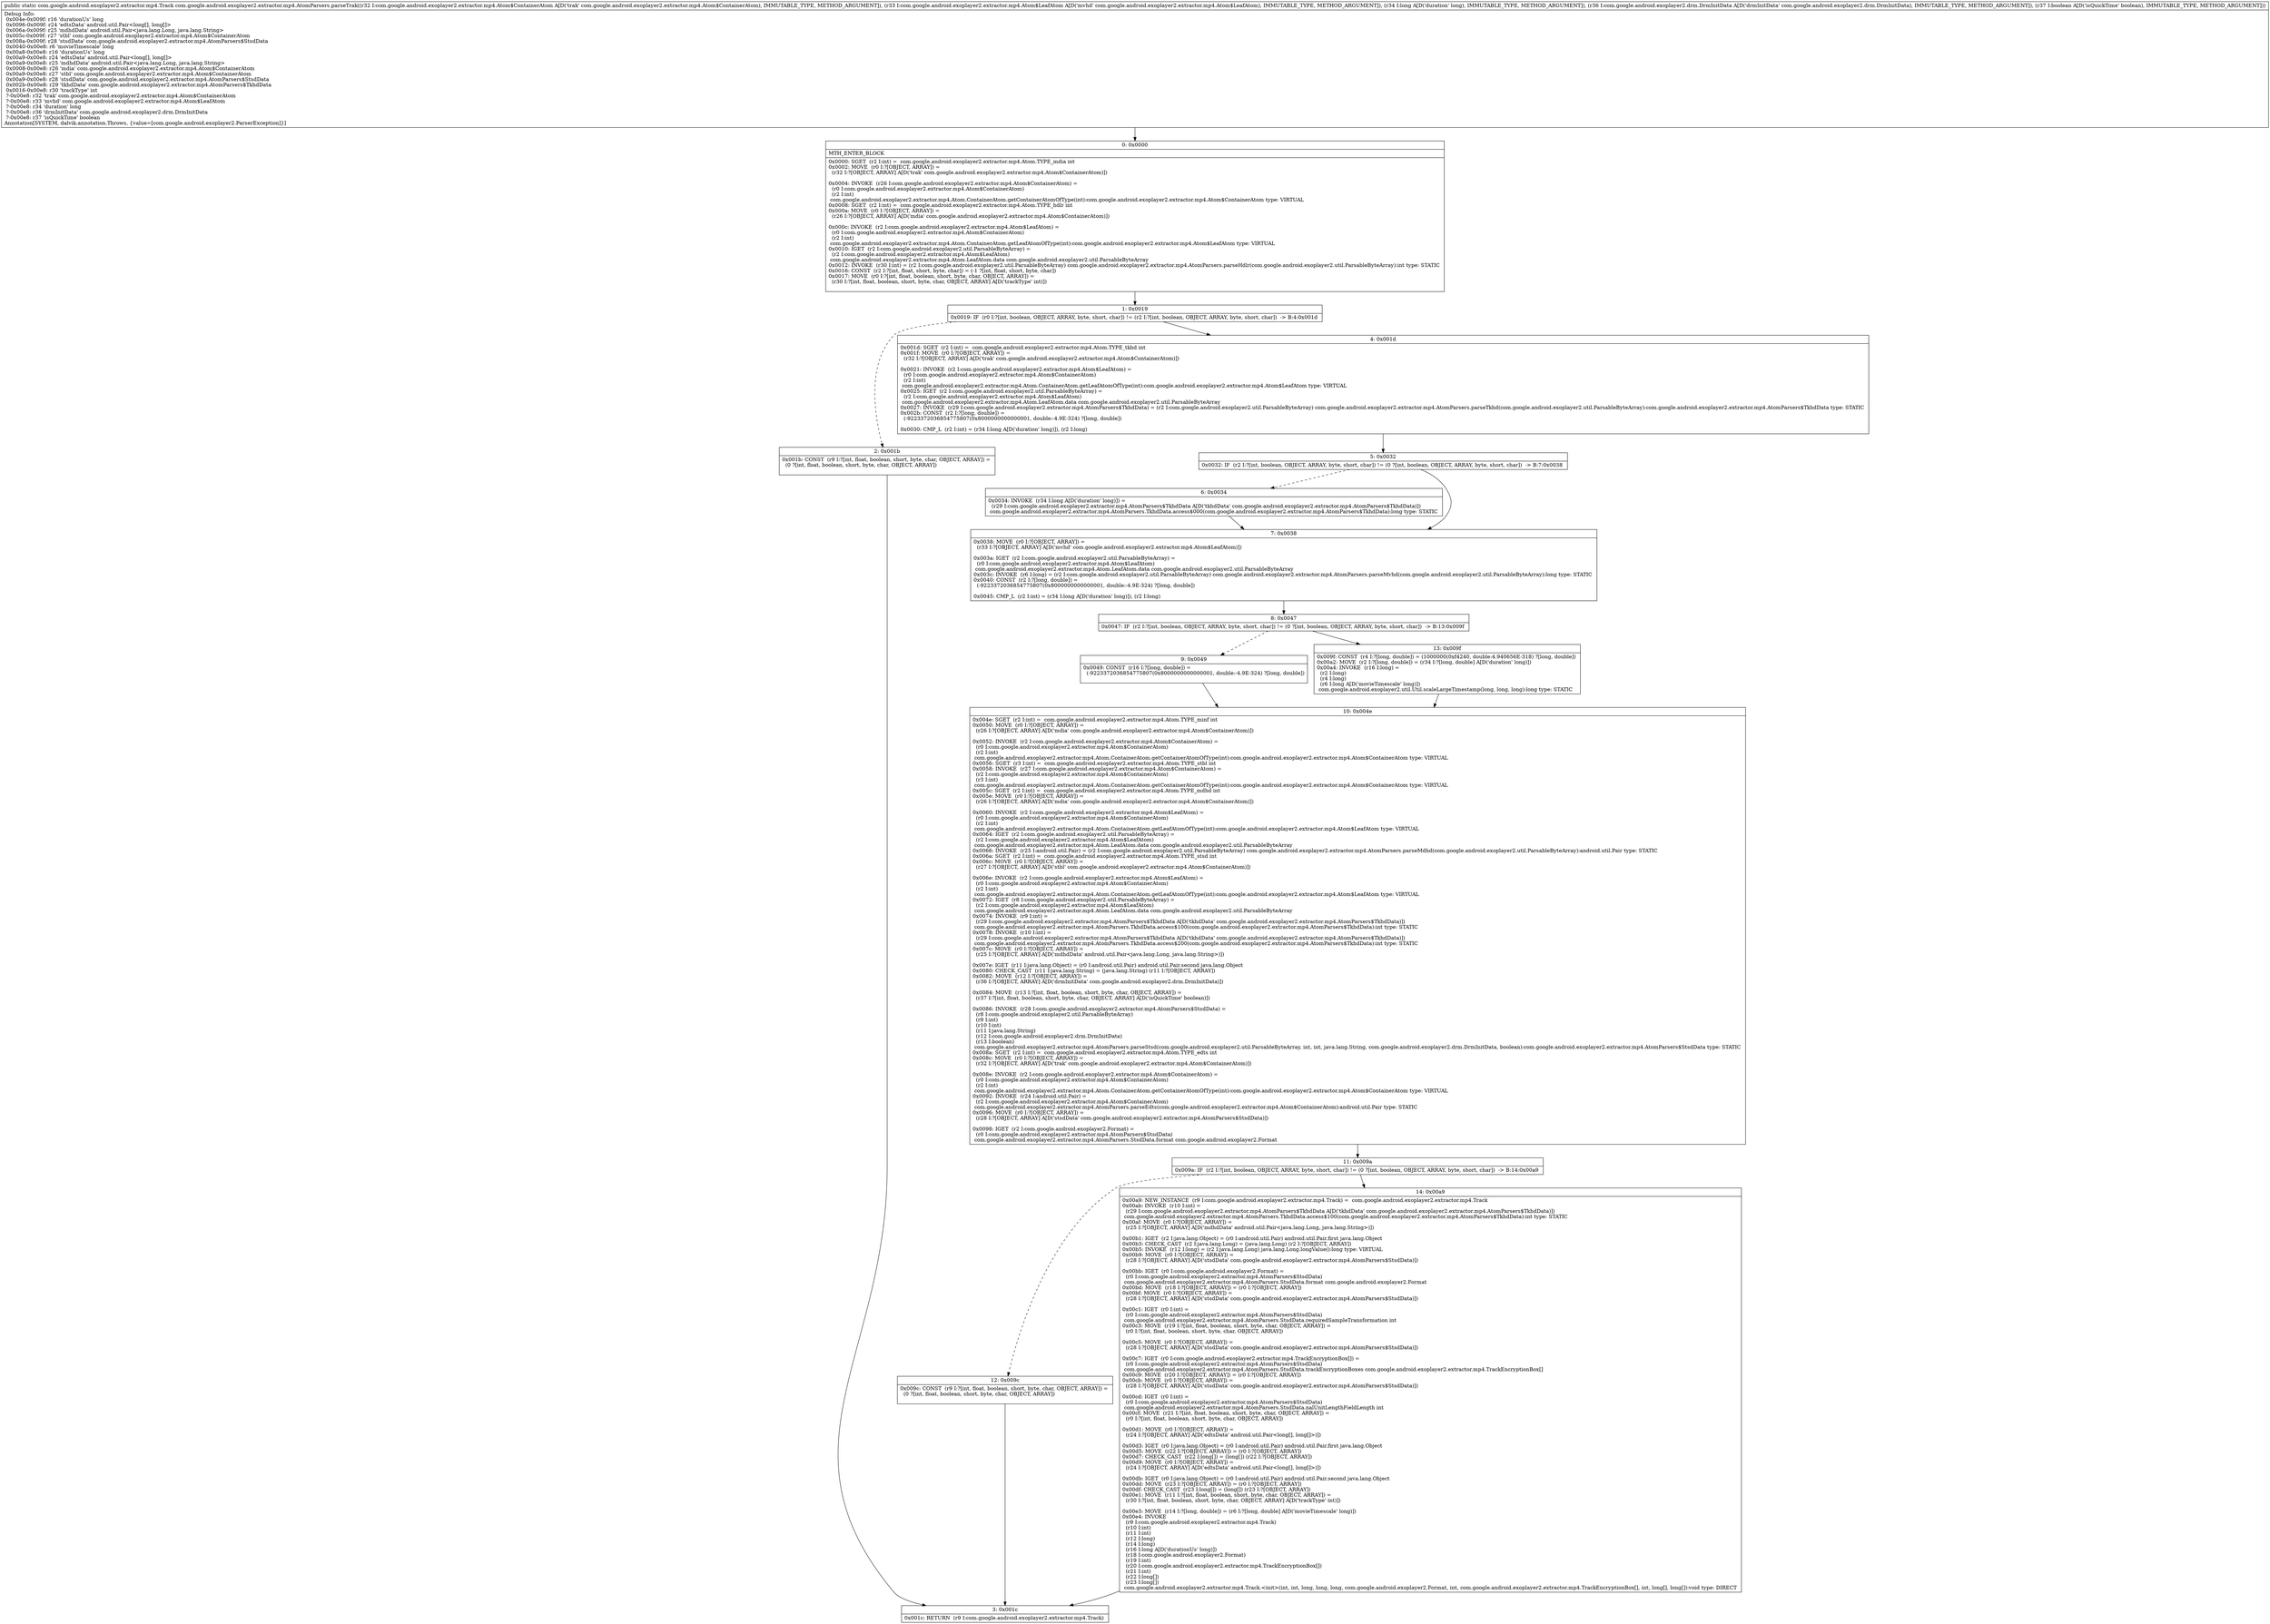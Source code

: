digraph "CFG forcom.google.android.exoplayer2.extractor.mp4.AtomParsers.parseTrak(Lcom\/google\/android\/exoplayer2\/extractor\/mp4\/Atom$ContainerAtom;Lcom\/google\/android\/exoplayer2\/extractor\/mp4\/Atom$LeafAtom;JLcom\/google\/android\/exoplayer2\/drm\/DrmInitData;Z)Lcom\/google\/android\/exoplayer2\/extractor\/mp4\/Track;" {
Node_0 [shape=record,label="{0\:\ 0x0000|MTH_ENTER_BLOCK\l|0x0000: SGET  (r2 I:int) =  com.google.android.exoplayer2.extractor.mp4.Atom.TYPE_mdia int \l0x0002: MOVE  (r0 I:?[OBJECT, ARRAY]) = \l  (r32 I:?[OBJECT, ARRAY] A[D('trak' com.google.android.exoplayer2.extractor.mp4.Atom$ContainerAtom)])\l \l0x0004: INVOKE  (r26 I:com.google.android.exoplayer2.extractor.mp4.Atom$ContainerAtom) = \l  (r0 I:com.google.android.exoplayer2.extractor.mp4.Atom$ContainerAtom)\l  (r2 I:int)\l com.google.android.exoplayer2.extractor.mp4.Atom.ContainerAtom.getContainerAtomOfType(int):com.google.android.exoplayer2.extractor.mp4.Atom$ContainerAtom type: VIRTUAL \l0x0008: SGET  (r2 I:int) =  com.google.android.exoplayer2.extractor.mp4.Atom.TYPE_hdlr int \l0x000a: MOVE  (r0 I:?[OBJECT, ARRAY]) = \l  (r26 I:?[OBJECT, ARRAY] A[D('mdia' com.google.android.exoplayer2.extractor.mp4.Atom$ContainerAtom)])\l \l0x000c: INVOKE  (r2 I:com.google.android.exoplayer2.extractor.mp4.Atom$LeafAtom) = \l  (r0 I:com.google.android.exoplayer2.extractor.mp4.Atom$ContainerAtom)\l  (r2 I:int)\l com.google.android.exoplayer2.extractor.mp4.Atom.ContainerAtom.getLeafAtomOfType(int):com.google.android.exoplayer2.extractor.mp4.Atom$LeafAtom type: VIRTUAL \l0x0010: IGET  (r2 I:com.google.android.exoplayer2.util.ParsableByteArray) = \l  (r2 I:com.google.android.exoplayer2.extractor.mp4.Atom$LeafAtom)\l com.google.android.exoplayer2.extractor.mp4.Atom.LeafAtom.data com.google.android.exoplayer2.util.ParsableByteArray \l0x0012: INVOKE  (r30 I:int) = (r2 I:com.google.android.exoplayer2.util.ParsableByteArray) com.google.android.exoplayer2.extractor.mp4.AtomParsers.parseHdlr(com.google.android.exoplayer2.util.ParsableByteArray):int type: STATIC \l0x0016: CONST  (r2 I:?[int, float, short, byte, char]) = (\-1 ?[int, float, short, byte, char]) \l0x0017: MOVE  (r0 I:?[int, float, boolean, short, byte, char, OBJECT, ARRAY]) = \l  (r30 I:?[int, float, boolean, short, byte, char, OBJECT, ARRAY] A[D('trackType' int)])\l \l}"];
Node_1 [shape=record,label="{1\:\ 0x0019|0x0019: IF  (r0 I:?[int, boolean, OBJECT, ARRAY, byte, short, char]) != (r2 I:?[int, boolean, OBJECT, ARRAY, byte, short, char])  \-\> B:4:0x001d \l}"];
Node_2 [shape=record,label="{2\:\ 0x001b|0x001b: CONST  (r9 I:?[int, float, boolean, short, byte, char, OBJECT, ARRAY]) = \l  (0 ?[int, float, boolean, short, byte, char, OBJECT, ARRAY])\l \l}"];
Node_3 [shape=record,label="{3\:\ 0x001c|0x001c: RETURN  (r9 I:com.google.android.exoplayer2.extractor.mp4.Track) \l}"];
Node_4 [shape=record,label="{4\:\ 0x001d|0x001d: SGET  (r2 I:int) =  com.google.android.exoplayer2.extractor.mp4.Atom.TYPE_tkhd int \l0x001f: MOVE  (r0 I:?[OBJECT, ARRAY]) = \l  (r32 I:?[OBJECT, ARRAY] A[D('trak' com.google.android.exoplayer2.extractor.mp4.Atom$ContainerAtom)])\l \l0x0021: INVOKE  (r2 I:com.google.android.exoplayer2.extractor.mp4.Atom$LeafAtom) = \l  (r0 I:com.google.android.exoplayer2.extractor.mp4.Atom$ContainerAtom)\l  (r2 I:int)\l com.google.android.exoplayer2.extractor.mp4.Atom.ContainerAtom.getLeafAtomOfType(int):com.google.android.exoplayer2.extractor.mp4.Atom$LeafAtom type: VIRTUAL \l0x0025: IGET  (r2 I:com.google.android.exoplayer2.util.ParsableByteArray) = \l  (r2 I:com.google.android.exoplayer2.extractor.mp4.Atom$LeafAtom)\l com.google.android.exoplayer2.extractor.mp4.Atom.LeafAtom.data com.google.android.exoplayer2.util.ParsableByteArray \l0x0027: INVOKE  (r29 I:com.google.android.exoplayer2.extractor.mp4.AtomParsers$TkhdData) = (r2 I:com.google.android.exoplayer2.util.ParsableByteArray) com.google.android.exoplayer2.extractor.mp4.AtomParsers.parseTkhd(com.google.android.exoplayer2.util.ParsableByteArray):com.google.android.exoplayer2.extractor.mp4.AtomParsers$TkhdData type: STATIC \l0x002b: CONST  (r2 I:?[long, double]) = \l  (\-9223372036854775807(0x8000000000000001, double:\-4.9E\-324) ?[long, double])\l \l0x0030: CMP_L  (r2 I:int) = (r34 I:long A[D('duration' long)]), (r2 I:long) \l}"];
Node_5 [shape=record,label="{5\:\ 0x0032|0x0032: IF  (r2 I:?[int, boolean, OBJECT, ARRAY, byte, short, char]) != (0 ?[int, boolean, OBJECT, ARRAY, byte, short, char])  \-\> B:7:0x0038 \l}"];
Node_6 [shape=record,label="{6\:\ 0x0034|0x0034: INVOKE  (r34 I:long A[D('duration' long)]) = \l  (r29 I:com.google.android.exoplayer2.extractor.mp4.AtomParsers$TkhdData A[D('tkhdData' com.google.android.exoplayer2.extractor.mp4.AtomParsers$TkhdData)])\l com.google.android.exoplayer2.extractor.mp4.AtomParsers.TkhdData.access$000(com.google.android.exoplayer2.extractor.mp4.AtomParsers$TkhdData):long type: STATIC \l}"];
Node_7 [shape=record,label="{7\:\ 0x0038|0x0038: MOVE  (r0 I:?[OBJECT, ARRAY]) = \l  (r33 I:?[OBJECT, ARRAY] A[D('mvhd' com.google.android.exoplayer2.extractor.mp4.Atom$LeafAtom)])\l \l0x003a: IGET  (r2 I:com.google.android.exoplayer2.util.ParsableByteArray) = \l  (r0 I:com.google.android.exoplayer2.extractor.mp4.Atom$LeafAtom)\l com.google.android.exoplayer2.extractor.mp4.Atom.LeafAtom.data com.google.android.exoplayer2.util.ParsableByteArray \l0x003c: INVOKE  (r6 I:long) = (r2 I:com.google.android.exoplayer2.util.ParsableByteArray) com.google.android.exoplayer2.extractor.mp4.AtomParsers.parseMvhd(com.google.android.exoplayer2.util.ParsableByteArray):long type: STATIC \l0x0040: CONST  (r2 I:?[long, double]) = \l  (\-9223372036854775807(0x8000000000000001, double:\-4.9E\-324) ?[long, double])\l \l0x0045: CMP_L  (r2 I:int) = (r34 I:long A[D('duration' long)]), (r2 I:long) \l}"];
Node_8 [shape=record,label="{8\:\ 0x0047|0x0047: IF  (r2 I:?[int, boolean, OBJECT, ARRAY, byte, short, char]) != (0 ?[int, boolean, OBJECT, ARRAY, byte, short, char])  \-\> B:13:0x009f \l}"];
Node_9 [shape=record,label="{9\:\ 0x0049|0x0049: CONST  (r16 I:?[long, double]) = \l  (\-9223372036854775807(0x8000000000000001, double:\-4.9E\-324) ?[long, double])\l \l}"];
Node_10 [shape=record,label="{10\:\ 0x004e|0x004e: SGET  (r2 I:int) =  com.google.android.exoplayer2.extractor.mp4.Atom.TYPE_minf int \l0x0050: MOVE  (r0 I:?[OBJECT, ARRAY]) = \l  (r26 I:?[OBJECT, ARRAY] A[D('mdia' com.google.android.exoplayer2.extractor.mp4.Atom$ContainerAtom)])\l \l0x0052: INVOKE  (r2 I:com.google.android.exoplayer2.extractor.mp4.Atom$ContainerAtom) = \l  (r0 I:com.google.android.exoplayer2.extractor.mp4.Atom$ContainerAtom)\l  (r2 I:int)\l com.google.android.exoplayer2.extractor.mp4.Atom.ContainerAtom.getContainerAtomOfType(int):com.google.android.exoplayer2.extractor.mp4.Atom$ContainerAtom type: VIRTUAL \l0x0056: SGET  (r3 I:int) =  com.google.android.exoplayer2.extractor.mp4.Atom.TYPE_stbl int \l0x0058: INVOKE  (r27 I:com.google.android.exoplayer2.extractor.mp4.Atom$ContainerAtom) = \l  (r2 I:com.google.android.exoplayer2.extractor.mp4.Atom$ContainerAtom)\l  (r3 I:int)\l com.google.android.exoplayer2.extractor.mp4.Atom.ContainerAtom.getContainerAtomOfType(int):com.google.android.exoplayer2.extractor.mp4.Atom$ContainerAtom type: VIRTUAL \l0x005c: SGET  (r2 I:int) =  com.google.android.exoplayer2.extractor.mp4.Atom.TYPE_mdhd int \l0x005e: MOVE  (r0 I:?[OBJECT, ARRAY]) = \l  (r26 I:?[OBJECT, ARRAY] A[D('mdia' com.google.android.exoplayer2.extractor.mp4.Atom$ContainerAtom)])\l \l0x0060: INVOKE  (r2 I:com.google.android.exoplayer2.extractor.mp4.Atom$LeafAtom) = \l  (r0 I:com.google.android.exoplayer2.extractor.mp4.Atom$ContainerAtom)\l  (r2 I:int)\l com.google.android.exoplayer2.extractor.mp4.Atom.ContainerAtom.getLeafAtomOfType(int):com.google.android.exoplayer2.extractor.mp4.Atom$LeafAtom type: VIRTUAL \l0x0064: IGET  (r2 I:com.google.android.exoplayer2.util.ParsableByteArray) = \l  (r2 I:com.google.android.exoplayer2.extractor.mp4.Atom$LeafAtom)\l com.google.android.exoplayer2.extractor.mp4.Atom.LeafAtom.data com.google.android.exoplayer2.util.ParsableByteArray \l0x0066: INVOKE  (r25 I:android.util.Pair) = (r2 I:com.google.android.exoplayer2.util.ParsableByteArray) com.google.android.exoplayer2.extractor.mp4.AtomParsers.parseMdhd(com.google.android.exoplayer2.util.ParsableByteArray):android.util.Pair type: STATIC \l0x006a: SGET  (r2 I:int) =  com.google.android.exoplayer2.extractor.mp4.Atom.TYPE_stsd int \l0x006c: MOVE  (r0 I:?[OBJECT, ARRAY]) = \l  (r27 I:?[OBJECT, ARRAY] A[D('stbl' com.google.android.exoplayer2.extractor.mp4.Atom$ContainerAtom)])\l \l0x006e: INVOKE  (r2 I:com.google.android.exoplayer2.extractor.mp4.Atom$LeafAtom) = \l  (r0 I:com.google.android.exoplayer2.extractor.mp4.Atom$ContainerAtom)\l  (r2 I:int)\l com.google.android.exoplayer2.extractor.mp4.Atom.ContainerAtom.getLeafAtomOfType(int):com.google.android.exoplayer2.extractor.mp4.Atom$LeafAtom type: VIRTUAL \l0x0072: IGET  (r8 I:com.google.android.exoplayer2.util.ParsableByteArray) = \l  (r2 I:com.google.android.exoplayer2.extractor.mp4.Atom$LeafAtom)\l com.google.android.exoplayer2.extractor.mp4.Atom.LeafAtom.data com.google.android.exoplayer2.util.ParsableByteArray \l0x0074: INVOKE  (r9 I:int) = \l  (r29 I:com.google.android.exoplayer2.extractor.mp4.AtomParsers$TkhdData A[D('tkhdData' com.google.android.exoplayer2.extractor.mp4.AtomParsers$TkhdData)])\l com.google.android.exoplayer2.extractor.mp4.AtomParsers.TkhdData.access$100(com.google.android.exoplayer2.extractor.mp4.AtomParsers$TkhdData):int type: STATIC \l0x0078: INVOKE  (r10 I:int) = \l  (r29 I:com.google.android.exoplayer2.extractor.mp4.AtomParsers$TkhdData A[D('tkhdData' com.google.android.exoplayer2.extractor.mp4.AtomParsers$TkhdData)])\l com.google.android.exoplayer2.extractor.mp4.AtomParsers.TkhdData.access$200(com.google.android.exoplayer2.extractor.mp4.AtomParsers$TkhdData):int type: STATIC \l0x007c: MOVE  (r0 I:?[OBJECT, ARRAY]) = \l  (r25 I:?[OBJECT, ARRAY] A[D('mdhdData' android.util.Pair\<java.lang.Long, java.lang.String\>)])\l \l0x007e: IGET  (r11 I:java.lang.Object) = (r0 I:android.util.Pair) android.util.Pair.second java.lang.Object \l0x0080: CHECK_CAST  (r11 I:java.lang.String) = (java.lang.String) (r11 I:?[OBJECT, ARRAY]) \l0x0082: MOVE  (r12 I:?[OBJECT, ARRAY]) = \l  (r36 I:?[OBJECT, ARRAY] A[D('drmInitData' com.google.android.exoplayer2.drm.DrmInitData)])\l \l0x0084: MOVE  (r13 I:?[int, float, boolean, short, byte, char, OBJECT, ARRAY]) = \l  (r37 I:?[int, float, boolean, short, byte, char, OBJECT, ARRAY] A[D('isQuickTime' boolean)])\l \l0x0086: INVOKE  (r28 I:com.google.android.exoplayer2.extractor.mp4.AtomParsers$StsdData) = \l  (r8 I:com.google.android.exoplayer2.util.ParsableByteArray)\l  (r9 I:int)\l  (r10 I:int)\l  (r11 I:java.lang.String)\l  (r12 I:com.google.android.exoplayer2.drm.DrmInitData)\l  (r13 I:boolean)\l com.google.android.exoplayer2.extractor.mp4.AtomParsers.parseStsd(com.google.android.exoplayer2.util.ParsableByteArray, int, int, java.lang.String, com.google.android.exoplayer2.drm.DrmInitData, boolean):com.google.android.exoplayer2.extractor.mp4.AtomParsers$StsdData type: STATIC \l0x008a: SGET  (r2 I:int) =  com.google.android.exoplayer2.extractor.mp4.Atom.TYPE_edts int \l0x008c: MOVE  (r0 I:?[OBJECT, ARRAY]) = \l  (r32 I:?[OBJECT, ARRAY] A[D('trak' com.google.android.exoplayer2.extractor.mp4.Atom$ContainerAtom)])\l \l0x008e: INVOKE  (r2 I:com.google.android.exoplayer2.extractor.mp4.Atom$ContainerAtom) = \l  (r0 I:com.google.android.exoplayer2.extractor.mp4.Atom$ContainerAtom)\l  (r2 I:int)\l com.google.android.exoplayer2.extractor.mp4.Atom.ContainerAtom.getContainerAtomOfType(int):com.google.android.exoplayer2.extractor.mp4.Atom$ContainerAtom type: VIRTUAL \l0x0092: INVOKE  (r24 I:android.util.Pair) = \l  (r2 I:com.google.android.exoplayer2.extractor.mp4.Atom$ContainerAtom)\l com.google.android.exoplayer2.extractor.mp4.AtomParsers.parseEdts(com.google.android.exoplayer2.extractor.mp4.Atom$ContainerAtom):android.util.Pair type: STATIC \l0x0096: MOVE  (r0 I:?[OBJECT, ARRAY]) = \l  (r28 I:?[OBJECT, ARRAY] A[D('stsdData' com.google.android.exoplayer2.extractor.mp4.AtomParsers$StsdData)])\l \l0x0098: IGET  (r2 I:com.google.android.exoplayer2.Format) = \l  (r0 I:com.google.android.exoplayer2.extractor.mp4.AtomParsers$StsdData)\l com.google.android.exoplayer2.extractor.mp4.AtomParsers.StsdData.format com.google.android.exoplayer2.Format \l}"];
Node_11 [shape=record,label="{11\:\ 0x009a|0x009a: IF  (r2 I:?[int, boolean, OBJECT, ARRAY, byte, short, char]) != (0 ?[int, boolean, OBJECT, ARRAY, byte, short, char])  \-\> B:14:0x00a9 \l}"];
Node_12 [shape=record,label="{12\:\ 0x009c|0x009c: CONST  (r9 I:?[int, float, boolean, short, byte, char, OBJECT, ARRAY]) = \l  (0 ?[int, float, boolean, short, byte, char, OBJECT, ARRAY])\l \l}"];
Node_13 [shape=record,label="{13\:\ 0x009f|0x009f: CONST  (r4 I:?[long, double]) = (1000000(0xf4240, double:4.940656E\-318) ?[long, double]) \l0x00a2: MOVE  (r2 I:?[long, double]) = (r34 I:?[long, double] A[D('duration' long)]) \l0x00a4: INVOKE  (r16 I:long) = \l  (r2 I:long)\l  (r4 I:long)\l  (r6 I:long A[D('movieTimescale' long)])\l com.google.android.exoplayer2.util.Util.scaleLargeTimestamp(long, long, long):long type: STATIC \l}"];
Node_14 [shape=record,label="{14\:\ 0x00a9|0x00a9: NEW_INSTANCE  (r9 I:com.google.android.exoplayer2.extractor.mp4.Track) =  com.google.android.exoplayer2.extractor.mp4.Track \l0x00ab: INVOKE  (r10 I:int) = \l  (r29 I:com.google.android.exoplayer2.extractor.mp4.AtomParsers$TkhdData A[D('tkhdData' com.google.android.exoplayer2.extractor.mp4.AtomParsers$TkhdData)])\l com.google.android.exoplayer2.extractor.mp4.AtomParsers.TkhdData.access$100(com.google.android.exoplayer2.extractor.mp4.AtomParsers$TkhdData):int type: STATIC \l0x00af: MOVE  (r0 I:?[OBJECT, ARRAY]) = \l  (r25 I:?[OBJECT, ARRAY] A[D('mdhdData' android.util.Pair\<java.lang.Long, java.lang.String\>)])\l \l0x00b1: IGET  (r2 I:java.lang.Object) = (r0 I:android.util.Pair) android.util.Pair.first java.lang.Object \l0x00b3: CHECK_CAST  (r2 I:java.lang.Long) = (java.lang.Long) (r2 I:?[OBJECT, ARRAY]) \l0x00b5: INVOKE  (r12 I:long) = (r2 I:java.lang.Long) java.lang.Long.longValue():long type: VIRTUAL \l0x00b9: MOVE  (r0 I:?[OBJECT, ARRAY]) = \l  (r28 I:?[OBJECT, ARRAY] A[D('stsdData' com.google.android.exoplayer2.extractor.mp4.AtomParsers$StsdData)])\l \l0x00bb: IGET  (r0 I:com.google.android.exoplayer2.Format) = \l  (r0 I:com.google.android.exoplayer2.extractor.mp4.AtomParsers$StsdData)\l com.google.android.exoplayer2.extractor.mp4.AtomParsers.StsdData.format com.google.android.exoplayer2.Format \l0x00bd: MOVE  (r18 I:?[OBJECT, ARRAY]) = (r0 I:?[OBJECT, ARRAY]) \l0x00bf: MOVE  (r0 I:?[OBJECT, ARRAY]) = \l  (r28 I:?[OBJECT, ARRAY] A[D('stsdData' com.google.android.exoplayer2.extractor.mp4.AtomParsers$StsdData)])\l \l0x00c1: IGET  (r0 I:int) = \l  (r0 I:com.google.android.exoplayer2.extractor.mp4.AtomParsers$StsdData)\l com.google.android.exoplayer2.extractor.mp4.AtomParsers.StsdData.requiredSampleTransformation int \l0x00c3: MOVE  (r19 I:?[int, float, boolean, short, byte, char, OBJECT, ARRAY]) = \l  (r0 I:?[int, float, boolean, short, byte, char, OBJECT, ARRAY])\l \l0x00c5: MOVE  (r0 I:?[OBJECT, ARRAY]) = \l  (r28 I:?[OBJECT, ARRAY] A[D('stsdData' com.google.android.exoplayer2.extractor.mp4.AtomParsers$StsdData)])\l \l0x00c7: IGET  (r0 I:com.google.android.exoplayer2.extractor.mp4.TrackEncryptionBox[]) = \l  (r0 I:com.google.android.exoplayer2.extractor.mp4.AtomParsers$StsdData)\l com.google.android.exoplayer2.extractor.mp4.AtomParsers.StsdData.trackEncryptionBoxes com.google.android.exoplayer2.extractor.mp4.TrackEncryptionBox[] \l0x00c9: MOVE  (r20 I:?[OBJECT, ARRAY]) = (r0 I:?[OBJECT, ARRAY]) \l0x00cb: MOVE  (r0 I:?[OBJECT, ARRAY]) = \l  (r28 I:?[OBJECT, ARRAY] A[D('stsdData' com.google.android.exoplayer2.extractor.mp4.AtomParsers$StsdData)])\l \l0x00cd: IGET  (r0 I:int) = \l  (r0 I:com.google.android.exoplayer2.extractor.mp4.AtomParsers$StsdData)\l com.google.android.exoplayer2.extractor.mp4.AtomParsers.StsdData.nalUnitLengthFieldLength int \l0x00cf: MOVE  (r21 I:?[int, float, boolean, short, byte, char, OBJECT, ARRAY]) = \l  (r0 I:?[int, float, boolean, short, byte, char, OBJECT, ARRAY])\l \l0x00d1: MOVE  (r0 I:?[OBJECT, ARRAY]) = \l  (r24 I:?[OBJECT, ARRAY] A[D('edtsData' android.util.Pair\<long[], long[]\>)])\l \l0x00d3: IGET  (r0 I:java.lang.Object) = (r0 I:android.util.Pair) android.util.Pair.first java.lang.Object \l0x00d5: MOVE  (r22 I:?[OBJECT, ARRAY]) = (r0 I:?[OBJECT, ARRAY]) \l0x00d7: CHECK_CAST  (r22 I:long[]) = (long[]) (r22 I:?[OBJECT, ARRAY]) \l0x00d9: MOVE  (r0 I:?[OBJECT, ARRAY]) = \l  (r24 I:?[OBJECT, ARRAY] A[D('edtsData' android.util.Pair\<long[], long[]\>)])\l \l0x00db: IGET  (r0 I:java.lang.Object) = (r0 I:android.util.Pair) android.util.Pair.second java.lang.Object \l0x00dd: MOVE  (r23 I:?[OBJECT, ARRAY]) = (r0 I:?[OBJECT, ARRAY]) \l0x00df: CHECK_CAST  (r23 I:long[]) = (long[]) (r23 I:?[OBJECT, ARRAY]) \l0x00e1: MOVE  (r11 I:?[int, float, boolean, short, byte, char, OBJECT, ARRAY]) = \l  (r30 I:?[int, float, boolean, short, byte, char, OBJECT, ARRAY] A[D('trackType' int)])\l \l0x00e3: MOVE  (r14 I:?[long, double]) = (r6 I:?[long, double] A[D('movieTimescale' long)]) \l0x00e4: INVOKE  \l  (r9 I:com.google.android.exoplayer2.extractor.mp4.Track)\l  (r10 I:int)\l  (r11 I:int)\l  (r12 I:long)\l  (r14 I:long)\l  (r16 I:long A[D('durationUs' long)])\l  (r18 I:com.google.android.exoplayer2.Format)\l  (r19 I:int)\l  (r20 I:com.google.android.exoplayer2.extractor.mp4.TrackEncryptionBox[])\l  (r21 I:int)\l  (r22 I:long[])\l  (r23 I:long[])\l com.google.android.exoplayer2.extractor.mp4.Track.\<init\>(int, int, long, long, long, com.google.android.exoplayer2.Format, int, com.google.android.exoplayer2.extractor.mp4.TrackEncryptionBox[], int, long[], long[]):void type: DIRECT \l}"];
MethodNode[shape=record,label="{public static com.google.android.exoplayer2.extractor.mp4.Track com.google.android.exoplayer2.extractor.mp4.AtomParsers.parseTrak((r32 I:com.google.android.exoplayer2.extractor.mp4.Atom$ContainerAtom A[D('trak' com.google.android.exoplayer2.extractor.mp4.Atom$ContainerAtom), IMMUTABLE_TYPE, METHOD_ARGUMENT]), (r33 I:com.google.android.exoplayer2.extractor.mp4.Atom$LeafAtom A[D('mvhd' com.google.android.exoplayer2.extractor.mp4.Atom$LeafAtom), IMMUTABLE_TYPE, METHOD_ARGUMENT]), (r34 I:long A[D('duration' long), IMMUTABLE_TYPE, METHOD_ARGUMENT]), (r36 I:com.google.android.exoplayer2.drm.DrmInitData A[D('drmInitData' com.google.android.exoplayer2.drm.DrmInitData), IMMUTABLE_TYPE, METHOD_ARGUMENT]), (r37 I:boolean A[D('isQuickTime' boolean), IMMUTABLE_TYPE, METHOD_ARGUMENT]))  | Debug Info:\l  0x004e\-0x009f: r16 'durationUs' long\l  0x0096\-0x009f: r24 'edtsData' android.util.Pair\<long[], long[]\>\l  0x006a\-0x009f: r25 'mdhdData' android.util.Pair\<java.lang.Long, java.lang.String\>\l  0x005c\-0x009f: r27 'stbl' com.google.android.exoplayer2.extractor.mp4.Atom$ContainerAtom\l  0x008a\-0x009f: r28 'stsdData' com.google.android.exoplayer2.extractor.mp4.AtomParsers$StsdData\l  0x0040\-0x00e8: r6 'movieTimescale' long\l  0x00a8\-0x00e8: r16 'durationUs' long\l  0x00a9\-0x00e8: r24 'edtsData' android.util.Pair\<long[], long[]\>\l  0x00a9\-0x00e8: r25 'mdhdData' android.util.Pair\<java.lang.Long, java.lang.String\>\l  0x0008\-0x00e8: r26 'mdia' com.google.android.exoplayer2.extractor.mp4.Atom$ContainerAtom\l  0x00a9\-0x00e8: r27 'stbl' com.google.android.exoplayer2.extractor.mp4.Atom$ContainerAtom\l  0x00a9\-0x00e8: r28 'stsdData' com.google.android.exoplayer2.extractor.mp4.AtomParsers$StsdData\l  0x002b\-0x00e8: r29 'tkhdData' com.google.android.exoplayer2.extractor.mp4.AtomParsers$TkhdData\l  0x0016\-0x00e8: r30 'trackType' int\l  ?\-0x00e8: r32 'trak' com.google.android.exoplayer2.extractor.mp4.Atom$ContainerAtom\l  ?\-0x00e8: r33 'mvhd' com.google.android.exoplayer2.extractor.mp4.Atom$LeafAtom\l  ?\-0x00e8: r34 'duration' long\l  ?\-0x00e8: r36 'drmInitData' com.google.android.exoplayer2.drm.DrmInitData\l  ?\-0x00e8: r37 'isQuickTime' boolean\lAnnotation[SYSTEM, dalvik.annotation.Throws, \{value=[com.google.android.exoplayer2.ParserException]\}]\l}"];
MethodNode -> Node_0;
Node_0 -> Node_1;
Node_1 -> Node_2[style=dashed];
Node_1 -> Node_4;
Node_2 -> Node_3;
Node_4 -> Node_5;
Node_5 -> Node_6[style=dashed];
Node_5 -> Node_7;
Node_6 -> Node_7;
Node_7 -> Node_8;
Node_8 -> Node_9[style=dashed];
Node_8 -> Node_13;
Node_9 -> Node_10;
Node_10 -> Node_11;
Node_11 -> Node_12[style=dashed];
Node_11 -> Node_14;
Node_12 -> Node_3;
Node_13 -> Node_10;
Node_14 -> Node_3;
}


